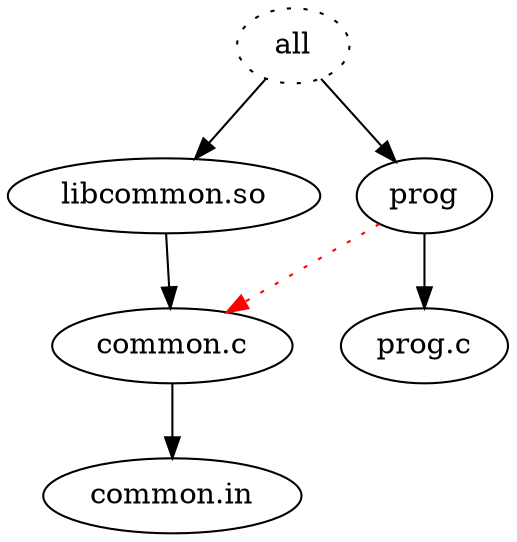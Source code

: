 digraph G {
  n2[style=dotted, label="all"];
  n6[label="common.c"];
  n7[label="common.in"];
  n5[label="libcommon.so"];
  n3[label="prog"];
  n4[label="prog.c"];

  n2 -> n5;
  n2 -> n3;
  n6 -> n7;
  n5 -> n6;
  n3 -> n4;

  n3 -> n6 [ style=dotted, color="red"];
}
